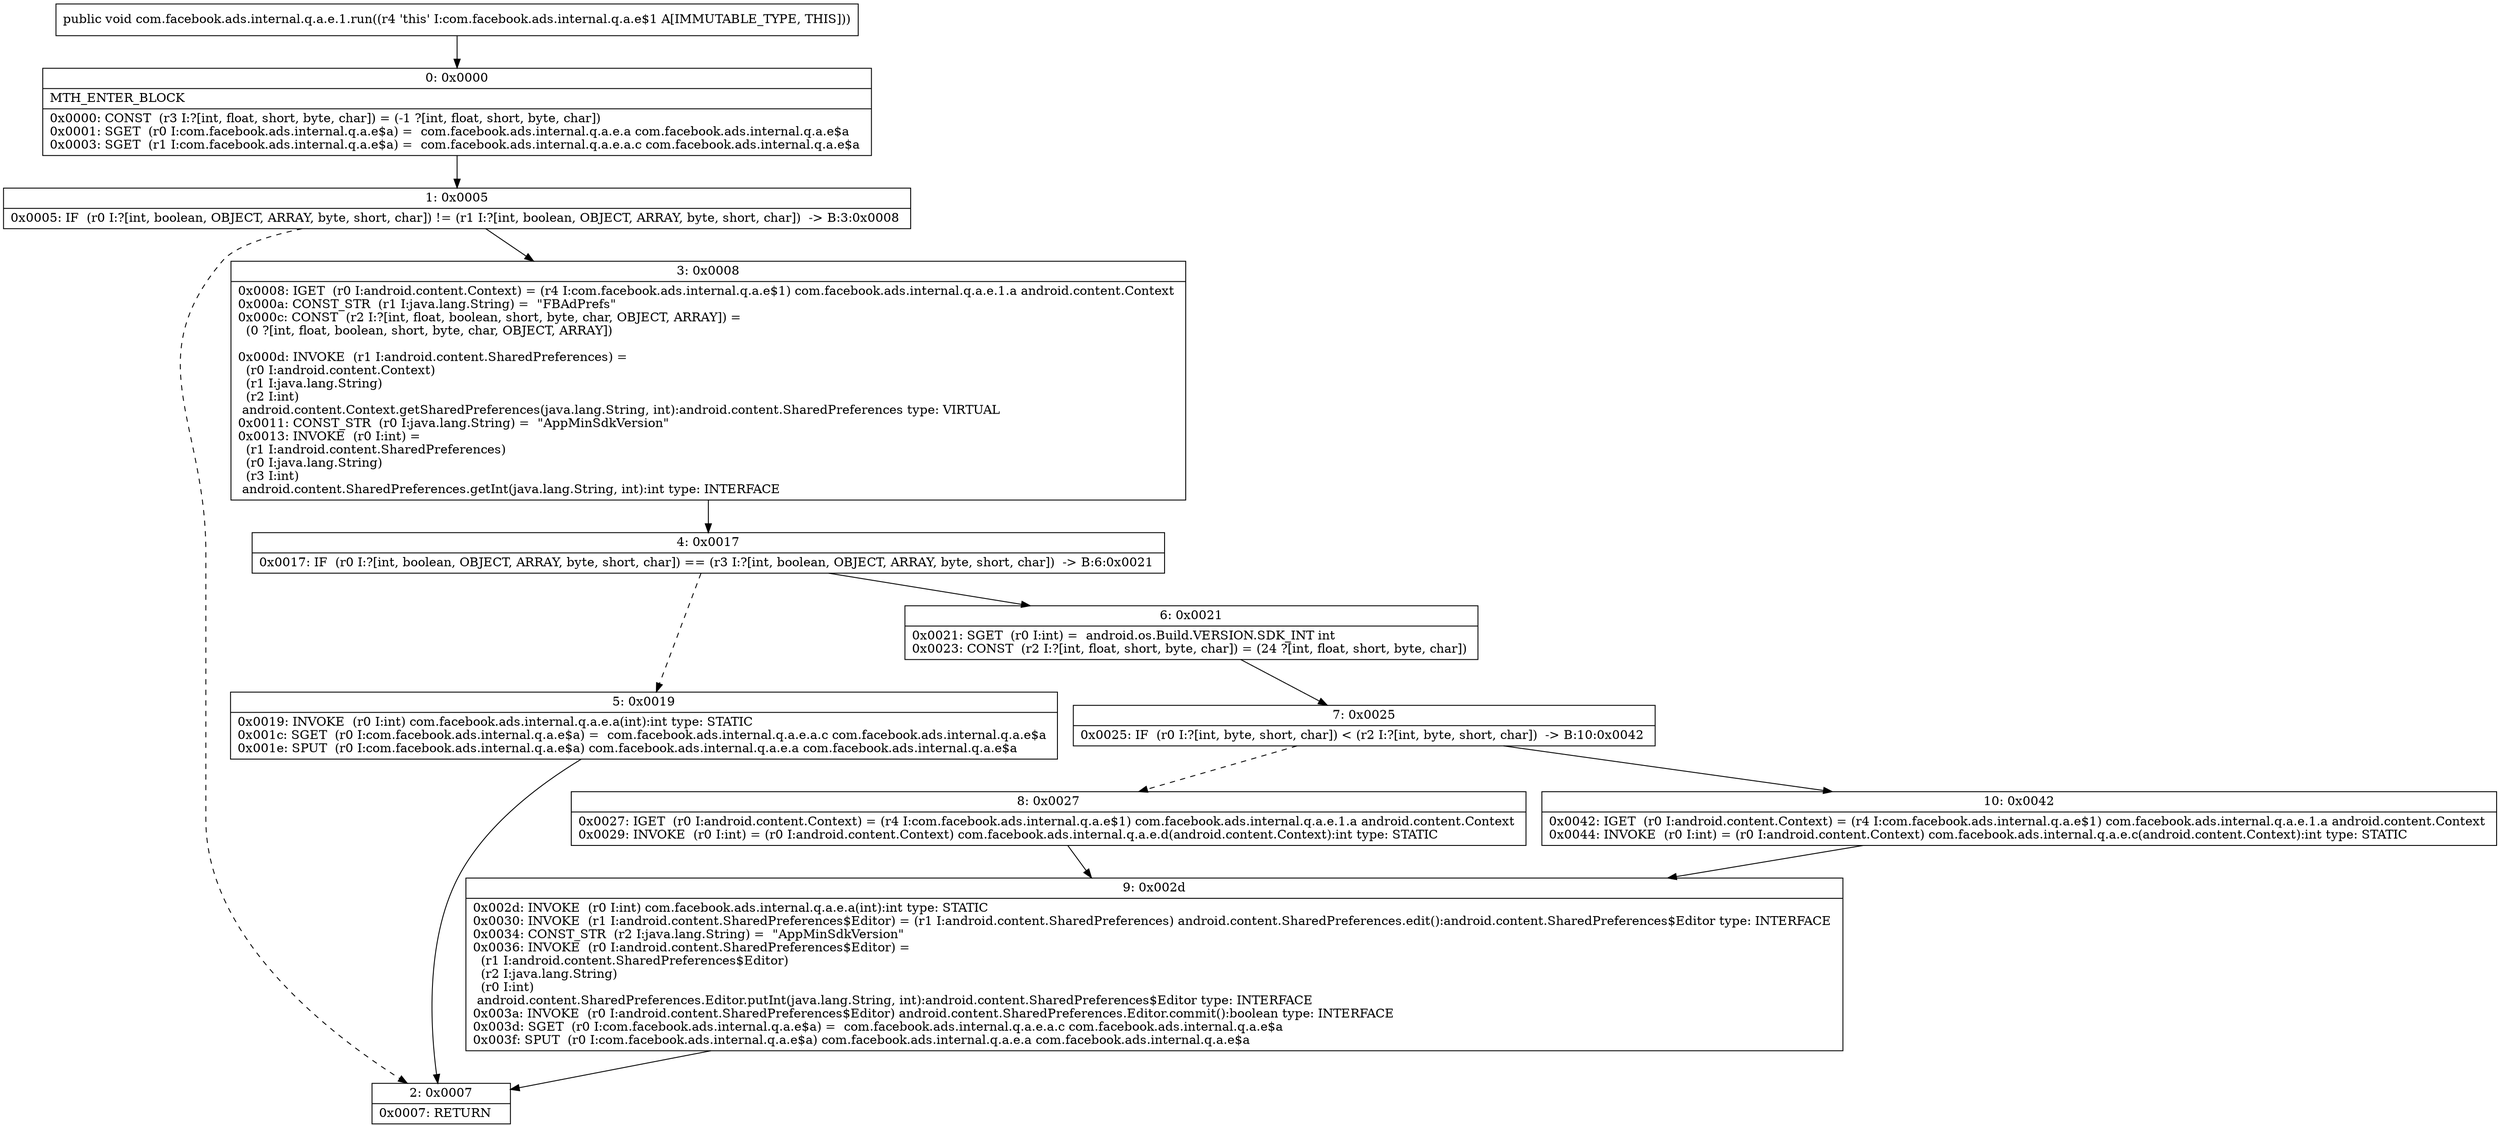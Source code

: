 digraph "CFG forcom.facebook.ads.internal.q.a.e.1.run()V" {
Node_0 [shape=record,label="{0\:\ 0x0000|MTH_ENTER_BLOCK\l|0x0000: CONST  (r3 I:?[int, float, short, byte, char]) = (\-1 ?[int, float, short, byte, char]) \l0x0001: SGET  (r0 I:com.facebook.ads.internal.q.a.e$a) =  com.facebook.ads.internal.q.a.e.a com.facebook.ads.internal.q.a.e$a \l0x0003: SGET  (r1 I:com.facebook.ads.internal.q.a.e$a) =  com.facebook.ads.internal.q.a.e.a.c com.facebook.ads.internal.q.a.e$a \l}"];
Node_1 [shape=record,label="{1\:\ 0x0005|0x0005: IF  (r0 I:?[int, boolean, OBJECT, ARRAY, byte, short, char]) != (r1 I:?[int, boolean, OBJECT, ARRAY, byte, short, char])  \-\> B:3:0x0008 \l}"];
Node_2 [shape=record,label="{2\:\ 0x0007|0x0007: RETURN   \l}"];
Node_3 [shape=record,label="{3\:\ 0x0008|0x0008: IGET  (r0 I:android.content.Context) = (r4 I:com.facebook.ads.internal.q.a.e$1) com.facebook.ads.internal.q.a.e.1.a android.content.Context \l0x000a: CONST_STR  (r1 I:java.lang.String) =  \"FBAdPrefs\" \l0x000c: CONST  (r2 I:?[int, float, boolean, short, byte, char, OBJECT, ARRAY]) = \l  (0 ?[int, float, boolean, short, byte, char, OBJECT, ARRAY])\l \l0x000d: INVOKE  (r1 I:android.content.SharedPreferences) = \l  (r0 I:android.content.Context)\l  (r1 I:java.lang.String)\l  (r2 I:int)\l android.content.Context.getSharedPreferences(java.lang.String, int):android.content.SharedPreferences type: VIRTUAL \l0x0011: CONST_STR  (r0 I:java.lang.String) =  \"AppMinSdkVersion\" \l0x0013: INVOKE  (r0 I:int) = \l  (r1 I:android.content.SharedPreferences)\l  (r0 I:java.lang.String)\l  (r3 I:int)\l android.content.SharedPreferences.getInt(java.lang.String, int):int type: INTERFACE \l}"];
Node_4 [shape=record,label="{4\:\ 0x0017|0x0017: IF  (r0 I:?[int, boolean, OBJECT, ARRAY, byte, short, char]) == (r3 I:?[int, boolean, OBJECT, ARRAY, byte, short, char])  \-\> B:6:0x0021 \l}"];
Node_5 [shape=record,label="{5\:\ 0x0019|0x0019: INVOKE  (r0 I:int) com.facebook.ads.internal.q.a.e.a(int):int type: STATIC \l0x001c: SGET  (r0 I:com.facebook.ads.internal.q.a.e$a) =  com.facebook.ads.internal.q.a.e.a.c com.facebook.ads.internal.q.a.e$a \l0x001e: SPUT  (r0 I:com.facebook.ads.internal.q.a.e$a) com.facebook.ads.internal.q.a.e.a com.facebook.ads.internal.q.a.e$a \l}"];
Node_6 [shape=record,label="{6\:\ 0x0021|0x0021: SGET  (r0 I:int) =  android.os.Build.VERSION.SDK_INT int \l0x0023: CONST  (r2 I:?[int, float, short, byte, char]) = (24 ?[int, float, short, byte, char]) \l}"];
Node_7 [shape=record,label="{7\:\ 0x0025|0x0025: IF  (r0 I:?[int, byte, short, char]) \< (r2 I:?[int, byte, short, char])  \-\> B:10:0x0042 \l}"];
Node_8 [shape=record,label="{8\:\ 0x0027|0x0027: IGET  (r0 I:android.content.Context) = (r4 I:com.facebook.ads.internal.q.a.e$1) com.facebook.ads.internal.q.a.e.1.a android.content.Context \l0x0029: INVOKE  (r0 I:int) = (r0 I:android.content.Context) com.facebook.ads.internal.q.a.e.d(android.content.Context):int type: STATIC \l}"];
Node_9 [shape=record,label="{9\:\ 0x002d|0x002d: INVOKE  (r0 I:int) com.facebook.ads.internal.q.a.e.a(int):int type: STATIC \l0x0030: INVOKE  (r1 I:android.content.SharedPreferences$Editor) = (r1 I:android.content.SharedPreferences) android.content.SharedPreferences.edit():android.content.SharedPreferences$Editor type: INTERFACE \l0x0034: CONST_STR  (r2 I:java.lang.String) =  \"AppMinSdkVersion\" \l0x0036: INVOKE  (r0 I:android.content.SharedPreferences$Editor) = \l  (r1 I:android.content.SharedPreferences$Editor)\l  (r2 I:java.lang.String)\l  (r0 I:int)\l android.content.SharedPreferences.Editor.putInt(java.lang.String, int):android.content.SharedPreferences$Editor type: INTERFACE \l0x003a: INVOKE  (r0 I:android.content.SharedPreferences$Editor) android.content.SharedPreferences.Editor.commit():boolean type: INTERFACE \l0x003d: SGET  (r0 I:com.facebook.ads.internal.q.a.e$a) =  com.facebook.ads.internal.q.a.e.a.c com.facebook.ads.internal.q.a.e$a \l0x003f: SPUT  (r0 I:com.facebook.ads.internal.q.a.e$a) com.facebook.ads.internal.q.a.e.a com.facebook.ads.internal.q.a.e$a \l}"];
Node_10 [shape=record,label="{10\:\ 0x0042|0x0042: IGET  (r0 I:android.content.Context) = (r4 I:com.facebook.ads.internal.q.a.e$1) com.facebook.ads.internal.q.a.e.1.a android.content.Context \l0x0044: INVOKE  (r0 I:int) = (r0 I:android.content.Context) com.facebook.ads.internal.q.a.e.c(android.content.Context):int type: STATIC \l}"];
MethodNode[shape=record,label="{public void com.facebook.ads.internal.q.a.e.1.run((r4 'this' I:com.facebook.ads.internal.q.a.e$1 A[IMMUTABLE_TYPE, THIS])) }"];
MethodNode -> Node_0;
Node_0 -> Node_1;
Node_1 -> Node_2[style=dashed];
Node_1 -> Node_3;
Node_3 -> Node_4;
Node_4 -> Node_5[style=dashed];
Node_4 -> Node_6;
Node_5 -> Node_2;
Node_6 -> Node_7;
Node_7 -> Node_8[style=dashed];
Node_7 -> Node_10;
Node_8 -> Node_9;
Node_9 -> Node_2;
Node_10 -> Node_9;
}

